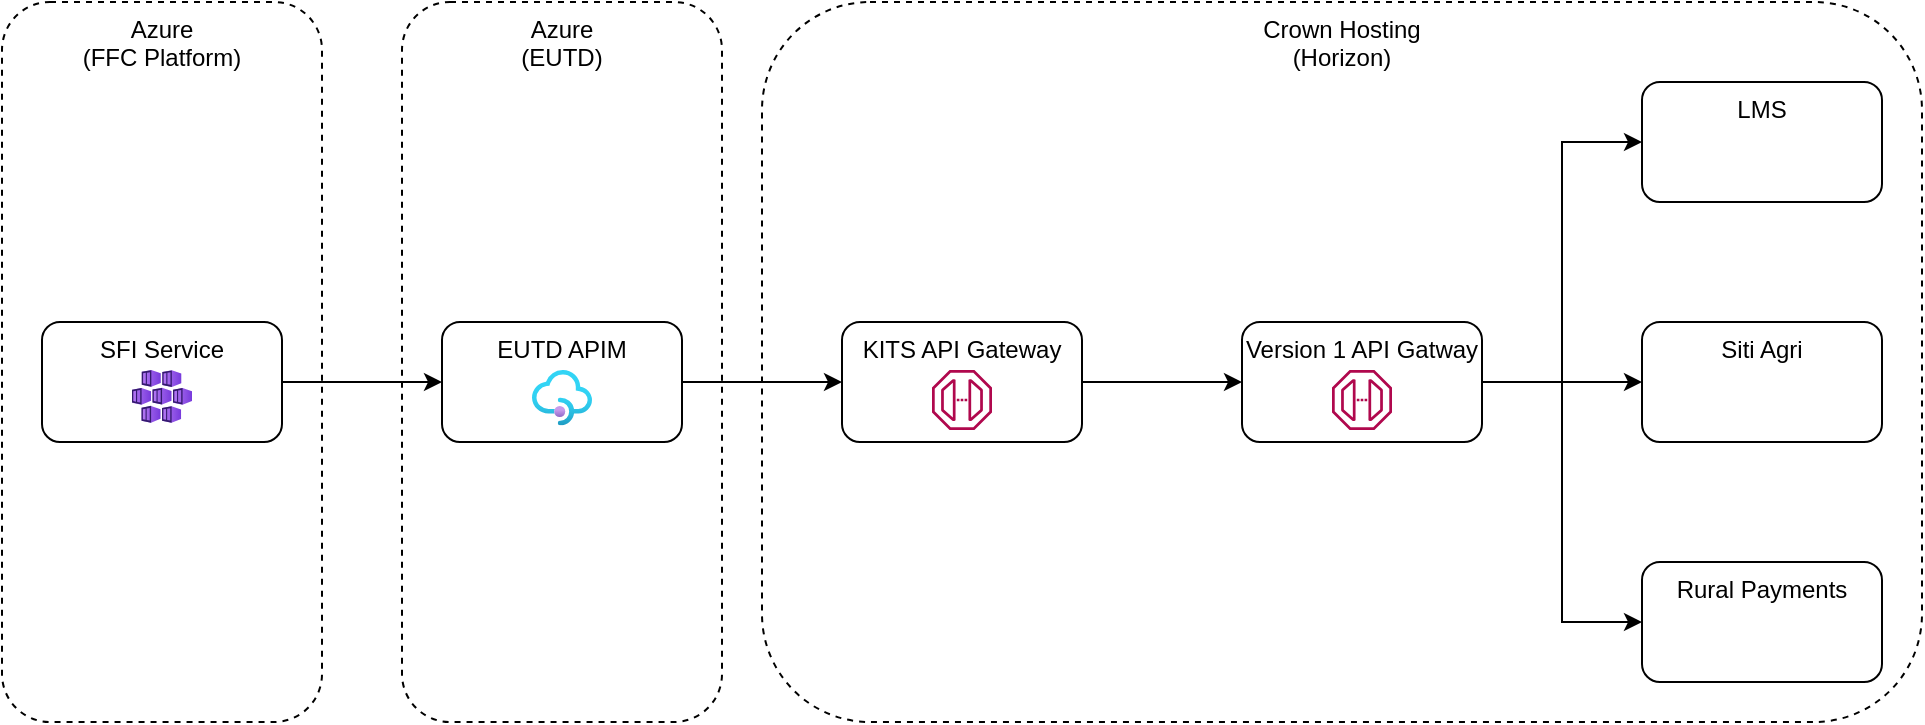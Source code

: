 <mxfile version="18.0.5" type="github">
  <diagram id="LrsHQlCa1xZIcJ0_PJd1" name="Page-1">
    <mxGraphModel dx="1038" dy="489" grid="1" gridSize="10" guides="1" tooltips="1" connect="1" arrows="1" fold="1" page="1" pageScale="1" pageWidth="827" pageHeight="1169" math="0" shadow="0">
      <root>
        <mxCell id="0" />
        <mxCell id="1" parent="0" />
        <mxCell id="BbsBHW8puNuZdJp3A3yY-24" value="Azure&lt;br&gt;(EUTD)" style="rounded=1;whiteSpace=wrap;html=1;dashed=1;verticalAlign=top;" vertex="1" parent="1">
          <mxGeometry x="200" width="160" height="360" as="geometry" />
        </mxCell>
        <mxCell id="BbsBHW8puNuZdJp3A3yY-23" value="Crown Hosting&lt;br&gt;(Horizon)" style="rounded=1;whiteSpace=wrap;html=1;dashed=1;verticalAlign=top;" vertex="1" parent="1">
          <mxGeometry x="380" width="580" height="360" as="geometry" />
        </mxCell>
        <mxCell id="BbsBHW8puNuZdJp3A3yY-22" value="Azure&lt;br&gt;(FFC Platform)" style="rounded=1;whiteSpace=wrap;html=1;dashed=1;verticalAlign=top;" vertex="1" parent="1">
          <mxGeometry width="160" height="360" as="geometry" />
        </mxCell>
        <mxCell id="BbsBHW8puNuZdJp3A3yY-8" value="" style="edgeStyle=orthogonalEdgeStyle;rounded=0;orthogonalLoop=1;jettySize=auto;html=1;" edge="1" parent="1" source="BbsBHW8puNuZdJp3A3yY-1" target="BbsBHW8puNuZdJp3A3yY-3">
          <mxGeometry relative="1" as="geometry" />
        </mxCell>
        <mxCell id="BbsBHW8puNuZdJp3A3yY-1" value="SFI Service" style="rounded=1;whiteSpace=wrap;html=1;verticalAlign=top;" vertex="1" parent="1">
          <mxGeometry x="20" y="160" width="120" height="60" as="geometry" />
        </mxCell>
        <mxCell id="BbsBHW8puNuZdJp3A3yY-2" value="" style="aspect=fixed;html=1;points=[];align=center;image;fontSize=12;image=img/lib/azure2/compute/Kubernetes_Services.svg;" vertex="1" parent="1">
          <mxGeometry x="65" y="184" width="30" height="26.47" as="geometry" />
        </mxCell>
        <mxCell id="BbsBHW8puNuZdJp3A3yY-9" value="" style="edgeStyle=orthogonalEdgeStyle;rounded=0;orthogonalLoop=1;jettySize=auto;html=1;" edge="1" parent="1" source="BbsBHW8puNuZdJp3A3yY-3" target="BbsBHW8puNuZdJp3A3yY-5">
          <mxGeometry relative="1" as="geometry" />
        </mxCell>
        <mxCell id="BbsBHW8puNuZdJp3A3yY-3" value="EUTD APIM" style="rounded=1;whiteSpace=wrap;html=1;verticalAlign=top;" vertex="1" parent="1">
          <mxGeometry x="220" y="160" width="120" height="60" as="geometry" />
        </mxCell>
        <mxCell id="BbsBHW8puNuZdJp3A3yY-4" value="" style="aspect=fixed;html=1;points=[];align=center;image;fontSize=12;image=img/lib/azure2/app_services/API_Management_Services.svg;" vertex="1" parent="1">
          <mxGeometry x="265" y="184" width="30" height="27.69" as="geometry" />
        </mxCell>
        <mxCell id="BbsBHW8puNuZdJp3A3yY-11" value="" style="edgeStyle=orthogonalEdgeStyle;rounded=0;orthogonalLoop=1;jettySize=auto;html=1;" edge="1" parent="1" source="BbsBHW8puNuZdJp3A3yY-5" target="BbsBHW8puNuZdJp3A3yY-10">
          <mxGeometry relative="1" as="geometry" />
        </mxCell>
        <mxCell id="BbsBHW8puNuZdJp3A3yY-5" value="KITS API Gateway" style="rounded=1;whiteSpace=wrap;html=1;verticalAlign=top;" vertex="1" parent="1">
          <mxGeometry x="420" y="160" width="120" height="60" as="geometry" />
        </mxCell>
        <mxCell id="BbsBHW8puNuZdJp3A3yY-7" value="" style="sketch=0;outlineConnect=0;fontColor=#232F3E;gradientColor=none;fillColor=#B0084D;strokeColor=none;dashed=0;verticalLabelPosition=bottom;verticalAlign=top;align=center;html=1;fontSize=12;fontStyle=0;aspect=fixed;pointerEvents=1;shape=mxgraph.aws4.endpoint;" vertex="1" parent="1">
          <mxGeometry x="465" y="184" width="30" height="30" as="geometry" />
        </mxCell>
        <mxCell id="BbsBHW8puNuZdJp3A3yY-14" value="" style="edgeStyle=orthogonalEdgeStyle;rounded=0;orthogonalLoop=1;jettySize=auto;html=1;" edge="1" parent="1" source="BbsBHW8puNuZdJp3A3yY-10" target="BbsBHW8puNuZdJp3A3yY-13">
          <mxGeometry relative="1" as="geometry" />
        </mxCell>
        <mxCell id="BbsBHW8puNuZdJp3A3yY-17" style="edgeStyle=orthogonalEdgeStyle;rounded=0;orthogonalLoop=1;jettySize=auto;html=1;entryX=0;entryY=0.5;entryDx=0;entryDy=0;" edge="1" parent="1" source="BbsBHW8puNuZdJp3A3yY-10" target="BbsBHW8puNuZdJp3A3yY-16">
          <mxGeometry relative="1" as="geometry" />
        </mxCell>
        <mxCell id="BbsBHW8puNuZdJp3A3yY-18" style="edgeStyle=orthogonalEdgeStyle;rounded=0;orthogonalLoop=1;jettySize=auto;html=1;entryX=0;entryY=0.5;entryDx=0;entryDy=0;" edge="1" parent="1" source="BbsBHW8puNuZdJp3A3yY-10" target="BbsBHW8puNuZdJp3A3yY-15">
          <mxGeometry relative="1" as="geometry" />
        </mxCell>
        <mxCell id="BbsBHW8puNuZdJp3A3yY-10" value="Version 1 API Gatway" style="whiteSpace=wrap;html=1;verticalAlign=top;rounded=1;" vertex="1" parent="1">
          <mxGeometry x="620" y="160" width="120" height="60" as="geometry" />
        </mxCell>
        <mxCell id="BbsBHW8puNuZdJp3A3yY-12" value="" style="sketch=0;outlineConnect=0;fontColor=#232F3E;gradientColor=none;fillColor=#B0084D;strokeColor=none;dashed=0;verticalLabelPosition=bottom;verticalAlign=top;align=center;html=1;fontSize=12;fontStyle=0;aspect=fixed;pointerEvents=1;shape=mxgraph.aws4.endpoint;" vertex="1" parent="1">
          <mxGeometry x="665" y="184" width="30" height="30" as="geometry" />
        </mxCell>
        <mxCell id="BbsBHW8puNuZdJp3A3yY-13" value="Siti Agri" style="whiteSpace=wrap;html=1;verticalAlign=top;rounded=1;" vertex="1" parent="1">
          <mxGeometry x="820" y="160" width="120" height="60" as="geometry" />
        </mxCell>
        <mxCell id="BbsBHW8puNuZdJp3A3yY-15" value="Rural Payments" style="whiteSpace=wrap;html=1;verticalAlign=top;rounded=1;" vertex="1" parent="1">
          <mxGeometry x="820" y="280" width="120" height="60" as="geometry" />
        </mxCell>
        <mxCell id="BbsBHW8puNuZdJp3A3yY-16" value="LMS" style="whiteSpace=wrap;html=1;verticalAlign=top;rounded=1;" vertex="1" parent="1">
          <mxGeometry x="820" y="40" width="120" height="60" as="geometry" />
        </mxCell>
        <mxCell id="BbsBHW8puNuZdJp3A3yY-19" value="" style="shape=image;html=1;verticalAlign=top;verticalLabelPosition=bottom;labelBackgroundColor=#ffffff;imageAspect=0;aspect=fixed;image=https://cdn2.iconfinder.com/data/icons/boxicons-solid-vol-1/24/bxs-crown-128.png" vertex="1" parent="1">
          <mxGeometry x="865" y="60" width="30" height="30" as="geometry" />
        </mxCell>
        <mxCell id="BbsBHW8puNuZdJp3A3yY-20" value="" style="shape=image;html=1;verticalAlign=top;verticalLabelPosition=bottom;labelBackgroundColor=#ffffff;imageAspect=0;aspect=fixed;image=https://cdn2.iconfinder.com/data/icons/boxicons-solid-vol-1/24/bxs-crown-128.png" vertex="1" parent="1">
          <mxGeometry x="865" y="184" width="30" height="30" as="geometry" />
        </mxCell>
        <mxCell id="BbsBHW8puNuZdJp3A3yY-21" value="" style="shape=image;html=1;verticalAlign=top;verticalLabelPosition=bottom;labelBackgroundColor=#ffffff;imageAspect=0;aspect=fixed;image=https://cdn2.iconfinder.com/data/icons/boxicons-solid-vol-1/24/bxs-crown-128.png" vertex="1" parent="1">
          <mxGeometry x="865" y="300" width="30" height="30" as="geometry" />
        </mxCell>
      </root>
    </mxGraphModel>
  </diagram>
</mxfile>
